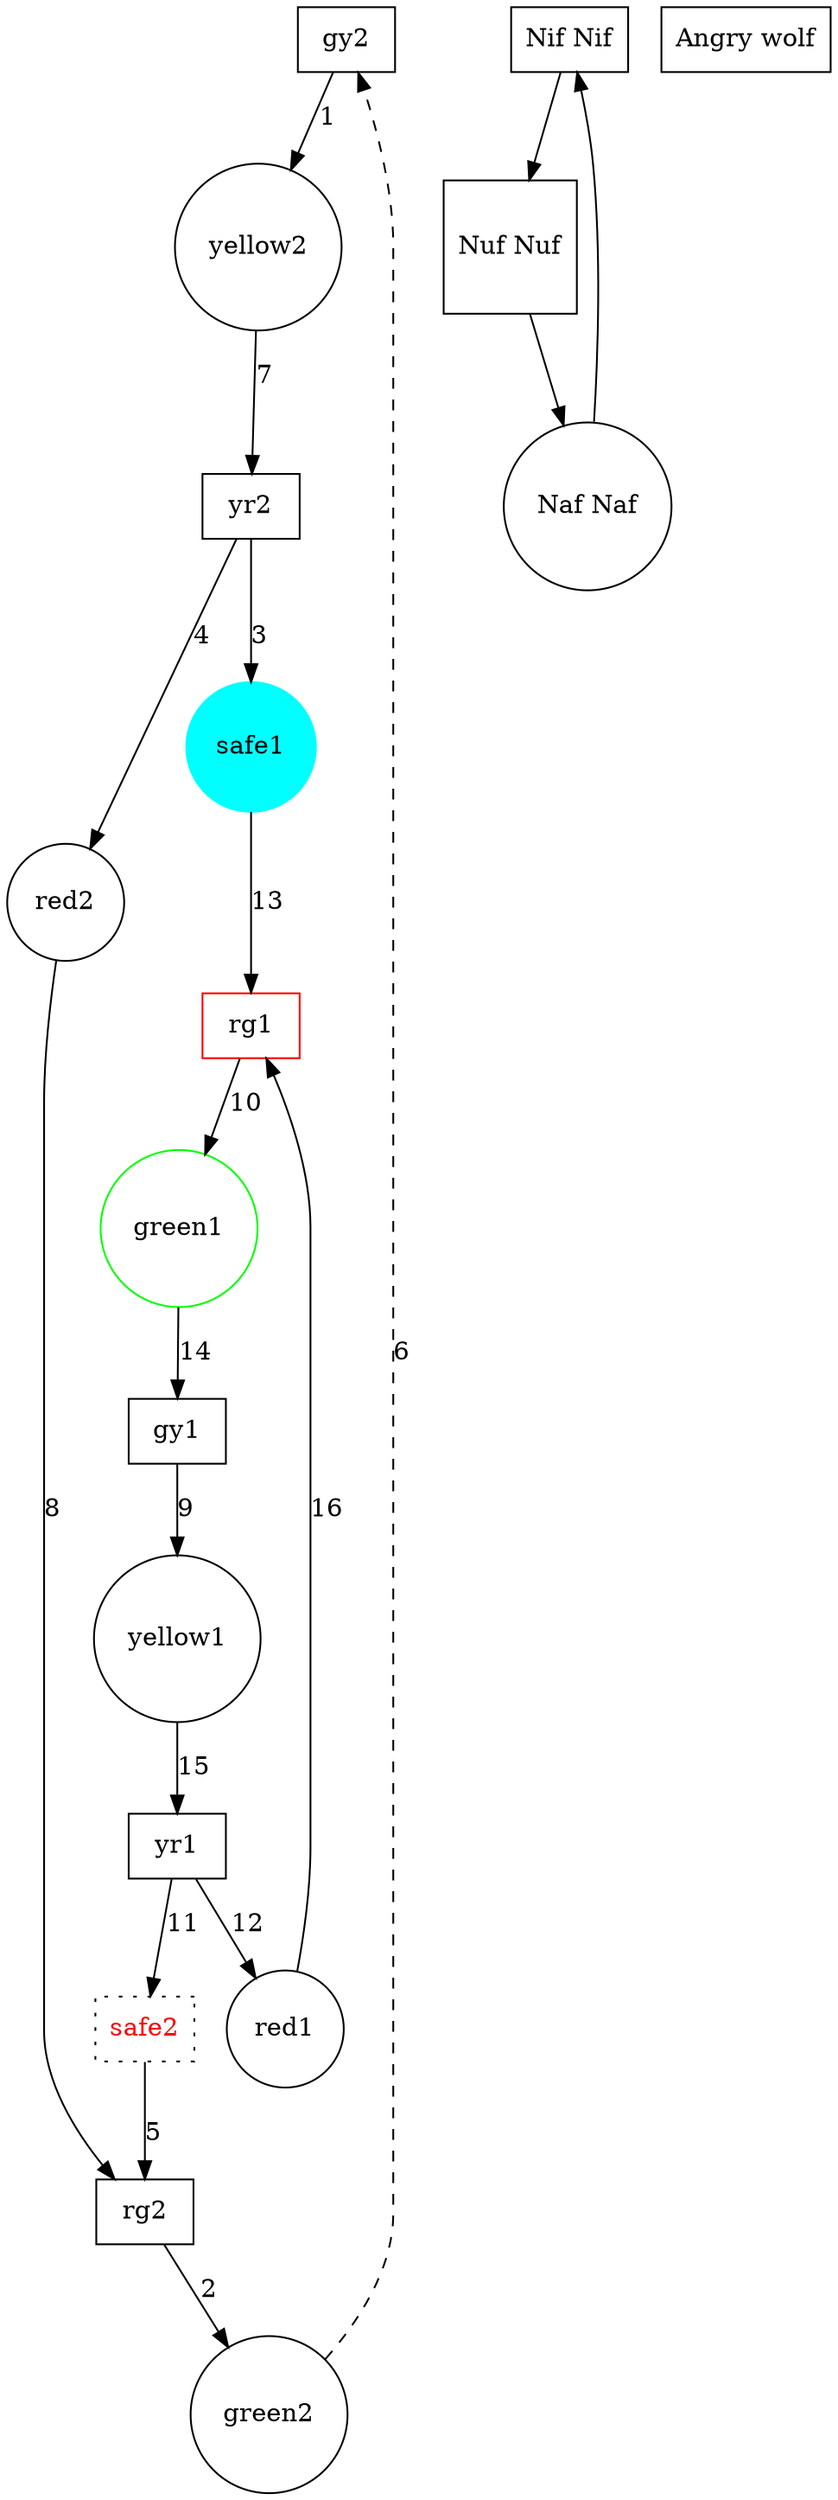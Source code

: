 digraph g { 
graph [];
    0 [ shape="box" ,label="gy2"  ];
    1 [ shape="box" ,label="yr2"  ];
    2 [ shape="box" ,label="rg2"  ];
    3 [ shape="box" ,label="gy1"  ];
    4 [ shape="box" ,label="yr1"  ];
    5 [ shape="box" ,color="red" ,label="rg1"  ];
    6 [ shape="circle" ,label="green2"  ];
    7 [ shape="circle" ,label="yellow2"  ];
    8 [ shape="circle" ,label="red2"  ];
    9 [ shape="box" ,style="dotted" ,fontcolor="red" ,label="safe2"  ];
    10 [ shape="circle" ,color="cyan" ,style="filled" ,label="safe1"  ];
    11 [ shape="circle" ,color="green" ,label="green1"  ];
    12 [ shape="circle" ,label="yellow1"  ];
    13 [ shape="circle" ,label="red1"  ];
    14 [ shape="rectangle" ,label="Nif Nif"  ];
    15 [ shape="rectangle" ,label="Angry wolf"  ];
    16 [ shape="square" ,label="Nuf Nuf"  ];
    17 [ shape="circle" ,label="Naf Naf"  ];
    0 -> 7 [ label="1" ,comment="18"  ];
    2 -> 6 [ label="2" ,comment="19"  ];
    1 -> 10 [ label="3" ,comment="20"  ];
    1 -> 8 [ label="4" ,comment="21"  ];
    9 -> 2 [ label="5" ,comment="22"  ];
    6 -> 0 [ label="6" ,style="dashed" ,comment="23"  ];
    7 -> 1 [ label="7" ,comment="24"  ];
    8 -> 2 [ label="8" ,comment="25"  ];
    3 -> 12 [ label="9" ,comment="26"  ];
    5 -> 11 [ label="10" ,comment="27"  ];
    4 -> 9 [ label="11" ,comment="28"  ];
    4 -> 13 [ label="12" ,comment="29"  ];
    10 -> 5 [ label="13" ,comment="30"  ];
    11 -> 3 [ label="14" ,comment="31"  ];
    12 -> 4 [ label="15" ,comment="32"  ];
    13 -> 5 [ label="16" ,comment="33"  ];
    16 -> 17 [ comment="34"  ];
    17 -> 14 [ comment="35"  ];
    14 -> 16 [ comment="36"  ];
}
